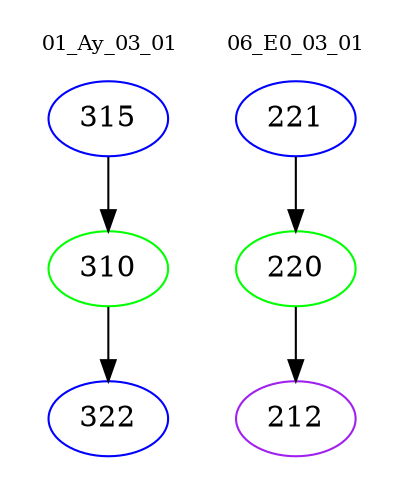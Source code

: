 digraph{
subgraph cluster_0 {
color = white
label = "01_Ay_03_01";
fontsize=10;
T0_315 [label="315", color="blue"]
T0_315 -> T0_310 [color="black"]
T0_310 [label="310", color="green"]
T0_310 -> T0_322 [color="black"]
T0_322 [label="322", color="blue"]
}
subgraph cluster_1 {
color = white
label = "06_E0_03_01";
fontsize=10;
T1_221 [label="221", color="blue"]
T1_221 -> T1_220 [color="black"]
T1_220 [label="220", color="green"]
T1_220 -> T1_212 [color="black"]
T1_212 [label="212", color="purple"]
}
}
